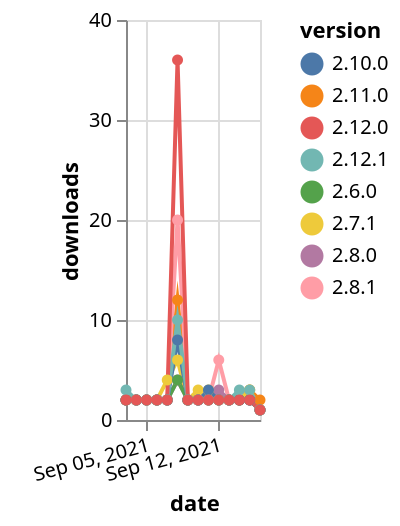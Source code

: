 {"$schema": "https://vega.github.io/schema/vega-lite/v5.json", "description": "A simple bar chart with embedded data.", "data": {"values": [{"date": "2021-09-03", "total": 1236, "delta": 2, "version": "2.11.0"}, {"date": "2021-09-04", "total": 1238, "delta": 2, "version": "2.11.0"}, {"date": "2021-09-05", "total": 1240, "delta": 2, "version": "2.11.0"}, {"date": "2021-09-06", "total": 1242, "delta": 2, "version": "2.11.0"}, {"date": "2021-09-07", "total": 1244, "delta": 2, "version": "2.11.0"}, {"date": "2021-09-08", "total": 1256, "delta": 12, "version": "2.11.0"}, {"date": "2021-09-09", "total": 1258, "delta": 2, "version": "2.11.0"}, {"date": "2021-09-10", "total": 1260, "delta": 2, "version": "2.11.0"}, {"date": "2021-09-11", "total": 1262, "delta": 2, "version": "2.11.0"}, {"date": "2021-09-12", "total": 1264, "delta": 2, "version": "2.11.0"}, {"date": "2021-09-13", "total": 1266, "delta": 2, "version": "2.11.0"}, {"date": "2021-09-14", "total": 1268, "delta": 2, "version": "2.11.0"}, {"date": "2021-09-15", "total": 1271, "delta": 3, "version": "2.11.0"}, {"date": "2021-09-16", "total": 1273, "delta": 2, "version": "2.11.0"}, {"date": "2021-09-03", "total": 2050, "delta": 2, "version": "2.8.1"}, {"date": "2021-09-04", "total": 2052, "delta": 2, "version": "2.8.1"}, {"date": "2021-09-05", "total": 2054, "delta": 2, "version": "2.8.1"}, {"date": "2021-09-06", "total": 2056, "delta": 2, "version": "2.8.1"}, {"date": "2021-09-07", "total": 2058, "delta": 2, "version": "2.8.1"}, {"date": "2021-09-08", "total": 2078, "delta": 20, "version": "2.8.1"}, {"date": "2021-09-09", "total": 2080, "delta": 2, "version": "2.8.1"}, {"date": "2021-09-10", "total": 2082, "delta": 2, "version": "2.8.1"}, {"date": "2021-09-11", "total": 2084, "delta": 2, "version": "2.8.1"}, {"date": "2021-09-12", "total": 2090, "delta": 6, "version": "2.8.1"}, {"date": "2021-09-13", "total": 2092, "delta": 2, "version": "2.8.1"}, {"date": "2021-09-14", "total": 2094, "delta": 2, "version": "2.8.1"}, {"date": "2021-09-15", "total": 2096, "delta": 2, "version": "2.8.1"}, {"date": "2021-09-16", "total": 2097, "delta": 1, "version": "2.8.1"}, {"date": "2021-09-03", "total": 2494, "delta": 2, "version": "2.7.1"}, {"date": "2021-09-04", "total": 2496, "delta": 2, "version": "2.7.1"}, {"date": "2021-09-05", "total": 2498, "delta": 2, "version": "2.7.1"}, {"date": "2021-09-06", "total": 2500, "delta": 2, "version": "2.7.1"}, {"date": "2021-09-07", "total": 2504, "delta": 4, "version": "2.7.1"}, {"date": "2021-09-08", "total": 2510, "delta": 6, "version": "2.7.1"}, {"date": "2021-09-09", "total": 2512, "delta": 2, "version": "2.7.1"}, {"date": "2021-09-10", "total": 2515, "delta": 3, "version": "2.7.1"}, {"date": "2021-09-11", "total": 2518, "delta": 3, "version": "2.7.1"}, {"date": "2021-09-12", "total": 2520, "delta": 2, "version": "2.7.1"}, {"date": "2021-09-13", "total": 2522, "delta": 2, "version": "2.7.1"}, {"date": "2021-09-14", "total": 2524, "delta": 2, "version": "2.7.1"}, {"date": "2021-09-15", "total": 2527, "delta": 3, "version": "2.7.1"}, {"date": "2021-09-16", "total": 2528, "delta": 1, "version": "2.7.1"}, {"date": "2021-09-03", "total": 1513, "delta": 2, "version": "2.8.0"}, {"date": "2021-09-04", "total": 1515, "delta": 2, "version": "2.8.0"}, {"date": "2021-09-05", "total": 1517, "delta": 2, "version": "2.8.0"}, {"date": "2021-09-06", "total": 1519, "delta": 2, "version": "2.8.0"}, {"date": "2021-09-07", "total": 1521, "delta": 2, "version": "2.8.0"}, {"date": "2021-09-08", "total": 1525, "delta": 4, "version": "2.8.0"}, {"date": "2021-09-09", "total": 1527, "delta": 2, "version": "2.8.0"}, {"date": "2021-09-10", "total": 1529, "delta": 2, "version": "2.8.0"}, {"date": "2021-09-11", "total": 1531, "delta": 2, "version": "2.8.0"}, {"date": "2021-09-12", "total": 1534, "delta": 3, "version": "2.8.0"}, {"date": "2021-09-13", "total": 1536, "delta": 2, "version": "2.8.0"}, {"date": "2021-09-14", "total": 1538, "delta": 2, "version": "2.8.0"}, {"date": "2021-09-15", "total": 1540, "delta": 2, "version": "2.8.0"}, {"date": "2021-09-16", "total": 1541, "delta": 1, "version": "2.8.0"}, {"date": "2021-09-03", "total": 1827, "delta": 2, "version": "2.6.0"}, {"date": "2021-09-04", "total": 1829, "delta": 2, "version": "2.6.0"}, {"date": "2021-09-05", "total": 1831, "delta": 2, "version": "2.6.0"}, {"date": "2021-09-06", "total": 1833, "delta": 2, "version": "2.6.0"}, {"date": "2021-09-07", "total": 1835, "delta": 2, "version": "2.6.0"}, {"date": "2021-09-08", "total": 1839, "delta": 4, "version": "2.6.0"}, {"date": "2021-09-09", "total": 1841, "delta": 2, "version": "2.6.0"}, {"date": "2021-09-10", "total": 1843, "delta": 2, "version": "2.6.0"}, {"date": "2021-09-11", "total": 1845, "delta": 2, "version": "2.6.0"}, {"date": "2021-09-12", "total": 1847, "delta": 2, "version": "2.6.0"}, {"date": "2021-09-13", "total": 1849, "delta": 2, "version": "2.6.0"}, {"date": "2021-09-14", "total": 1851, "delta": 2, "version": "2.6.0"}, {"date": "2021-09-15", "total": 1853, "delta": 2, "version": "2.6.0"}, {"date": "2021-09-16", "total": 1854, "delta": 1, "version": "2.6.0"}, {"date": "2021-09-03", "total": 1324, "delta": 2, "version": "2.10.0"}, {"date": "2021-09-04", "total": 1326, "delta": 2, "version": "2.10.0"}, {"date": "2021-09-05", "total": 1328, "delta": 2, "version": "2.10.0"}, {"date": "2021-09-06", "total": 1330, "delta": 2, "version": "2.10.0"}, {"date": "2021-09-07", "total": 1332, "delta": 2, "version": "2.10.0"}, {"date": "2021-09-08", "total": 1340, "delta": 8, "version": "2.10.0"}, {"date": "2021-09-09", "total": 1342, "delta": 2, "version": "2.10.0"}, {"date": "2021-09-10", "total": 1344, "delta": 2, "version": "2.10.0"}, {"date": "2021-09-11", "total": 1347, "delta": 3, "version": "2.10.0"}, {"date": "2021-09-12", "total": 1349, "delta": 2, "version": "2.10.0"}, {"date": "2021-09-13", "total": 1351, "delta": 2, "version": "2.10.0"}, {"date": "2021-09-14", "total": 1353, "delta": 2, "version": "2.10.0"}, {"date": "2021-09-15", "total": 1355, "delta": 2, "version": "2.10.0"}, {"date": "2021-09-16", "total": 1356, "delta": 1, "version": "2.10.0"}, {"date": "2021-09-03", "total": 648, "delta": 3, "version": "2.12.1"}, {"date": "2021-09-04", "total": 650, "delta": 2, "version": "2.12.1"}, {"date": "2021-09-05", "total": 652, "delta": 2, "version": "2.12.1"}, {"date": "2021-09-06", "total": 654, "delta": 2, "version": "2.12.1"}, {"date": "2021-09-07", "total": 656, "delta": 2, "version": "2.12.1"}, {"date": "2021-09-08", "total": 666, "delta": 10, "version": "2.12.1"}, {"date": "2021-09-09", "total": 668, "delta": 2, "version": "2.12.1"}, {"date": "2021-09-10", "total": 670, "delta": 2, "version": "2.12.1"}, {"date": "2021-09-11", "total": 672, "delta": 2, "version": "2.12.1"}, {"date": "2021-09-12", "total": 674, "delta": 2, "version": "2.12.1"}, {"date": "2021-09-13", "total": 676, "delta": 2, "version": "2.12.1"}, {"date": "2021-09-14", "total": 679, "delta": 3, "version": "2.12.1"}, {"date": "2021-09-15", "total": 682, "delta": 3, "version": "2.12.1"}, {"date": "2021-09-16", "total": 683, "delta": 1, "version": "2.12.1"}, {"date": "2021-09-03", "total": 1722, "delta": 2, "version": "2.12.0"}, {"date": "2021-09-04", "total": 1724, "delta": 2, "version": "2.12.0"}, {"date": "2021-09-05", "total": 1726, "delta": 2, "version": "2.12.0"}, {"date": "2021-09-06", "total": 1728, "delta": 2, "version": "2.12.0"}, {"date": "2021-09-07", "total": 1730, "delta": 2, "version": "2.12.0"}, {"date": "2021-09-08", "total": 1766, "delta": 36, "version": "2.12.0"}, {"date": "2021-09-09", "total": 1768, "delta": 2, "version": "2.12.0"}, {"date": "2021-09-10", "total": 1770, "delta": 2, "version": "2.12.0"}, {"date": "2021-09-11", "total": 1772, "delta": 2, "version": "2.12.0"}, {"date": "2021-09-12", "total": 1774, "delta": 2, "version": "2.12.0"}, {"date": "2021-09-13", "total": 1776, "delta": 2, "version": "2.12.0"}, {"date": "2021-09-14", "total": 1778, "delta": 2, "version": "2.12.0"}, {"date": "2021-09-15", "total": 1780, "delta": 2, "version": "2.12.0"}, {"date": "2021-09-16", "total": 1781, "delta": 1, "version": "2.12.0"}]}, "width": "container", "mark": {"type": "line", "point": {"filled": true}}, "encoding": {"x": {"field": "date", "type": "temporal", "timeUnit": "yearmonthdate", "title": "date", "axis": {"labelAngle": -15}}, "y": {"field": "delta", "type": "quantitative", "title": "downloads"}, "color": {"field": "version", "type": "nominal"}, "tooltip": {"field": "delta"}}}